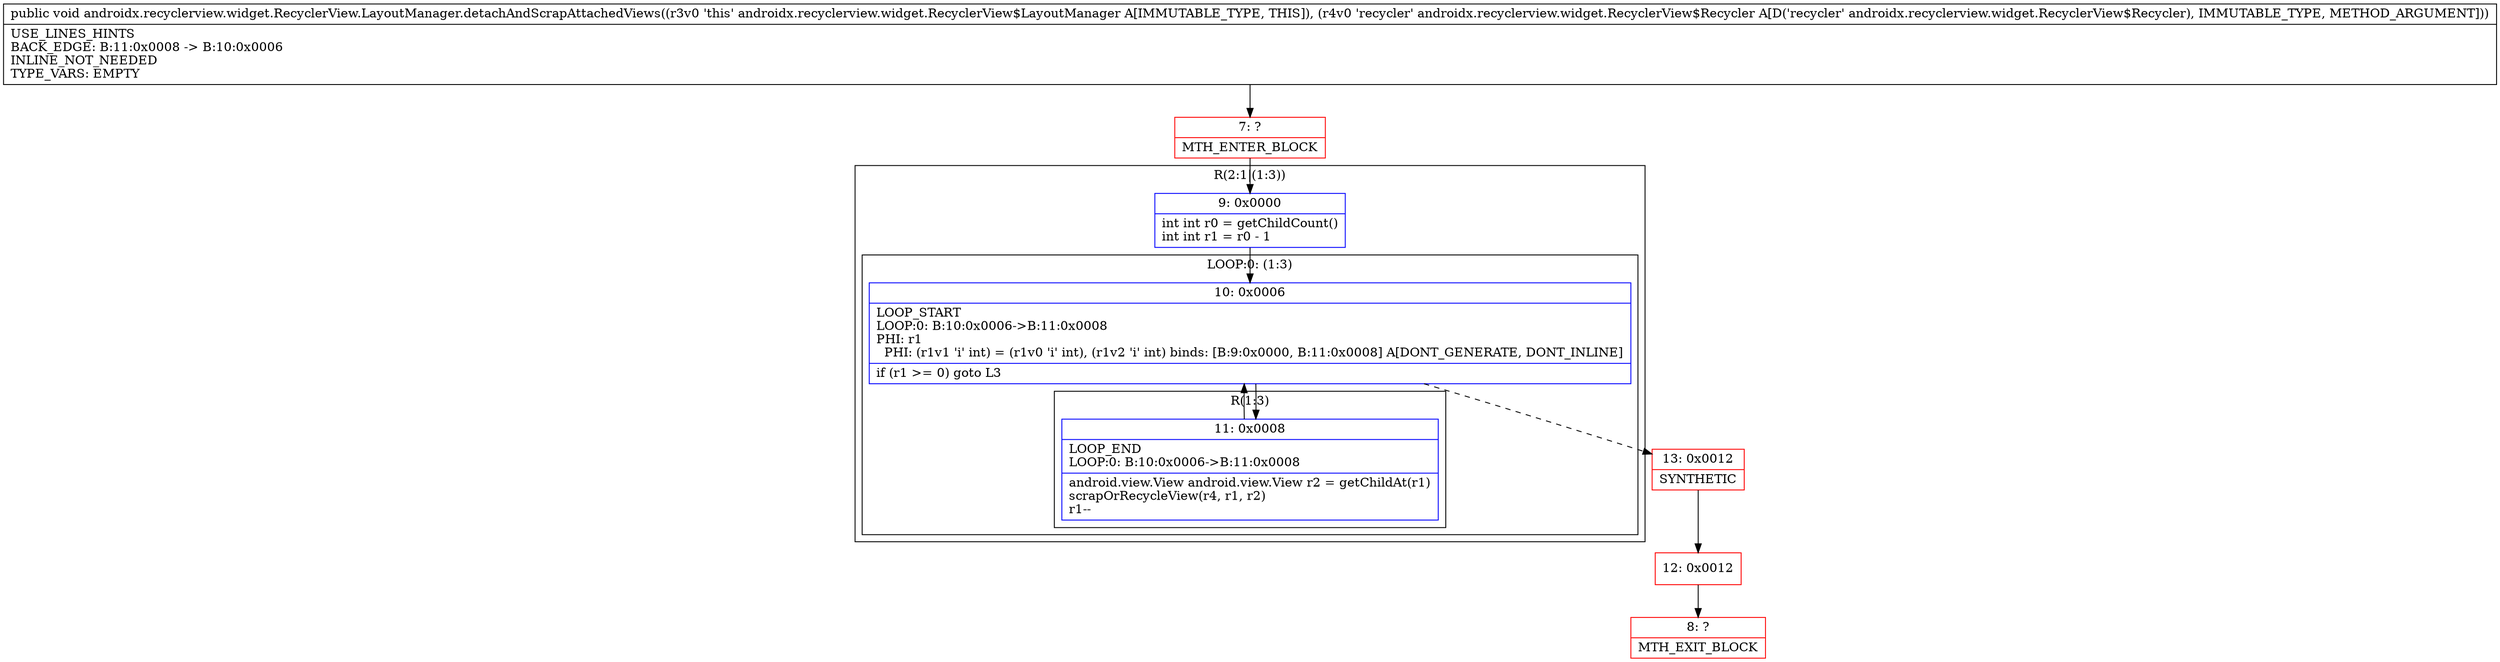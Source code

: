 digraph "CFG forandroidx.recyclerview.widget.RecyclerView.LayoutManager.detachAndScrapAttachedViews(Landroidx\/recyclerview\/widget\/RecyclerView$Recycler;)V" {
subgraph cluster_Region_431632594 {
label = "R(2:1|(1:3))";
node [shape=record,color=blue];
Node_9 [shape=record,label="{9\:\ 0x0000|int int r0 = getChildCount()\lint int r1 = r0 \- 1\l}"];
subgraph cluster_LoopRegion_2073620213 {
label = "LOOP:0: (1:3)";
node [shape=record,color=blue];
Node_10 [shape=record,label="{10\:\ 0x0006|LOOP_START\lLOOP:0: B:10:0x0006\-\>B:11:0x0008\lPHI: r1 \l  PHI: (r1v1 'i' int) = (r1v0 'i' int), (r1v2 'i' int) binds: [B:9:0x0000, B:11:0x0008] A[DONT_GENERATE, DONT_INLINE]\l|if (r1 \>= 0) goto L3\l}"];
subgraph cluster_Region_831176028 {
label = "R(1:3)";
node [shape=record,color=blue];
Node_11 [shape=record,label="{11\:\ 0x0008|LOOP_END\lLOOP:0: B:10:0x0006\-\>B:11:0x0008\l|android.view.View android.view.View r2 = getChildAt(r1)\lscrapOrRecycleView(r4, r1, r2)\lr1\-\-\l}"];
}
}
}
Node_7 [shape=record,color=red,label="{7\:\ ?|MTH_ENTER_BLOCK\l}"];
Node_13 [shape=record,color=red,label="{13\:\ 0x0012|SYNTHETIC\l}"];
Node_12 [shape=record,color=red,label="{12\:\ 0x0012}"];
Node_8 [shape=record,color=red,label="{8\:\ ?|MTH_EXIT_BLOCK\l}"];
MethodNode[shape=record,label="{public void androidx.recyclerview.widget.RecyclerView.LayoutManager.detachAndScrapAttachedViews((r3v0 'this' androidx.recyclerview.widget.RecyclerView$LayoutManager A[IMMUTABLE_TYPE, THIS]), (r4v0 'recycler' androidx.recyclerview.widget.RecyclerView$Recycler A[D('recycler' androidx.recyclerview.widget.RecyclerView$Recycler), IMMUTABLE_TYPE, METHOD_ARGUMENT]))  | USE_LINES_HINTS\lBACK_EDGE: B:11:0x0008 \-\> B:10:0x0006\lINLINE_NOT_NEEDED\lTYPE_VARS: EMPTY\l}"];
MethodNode -> Node_7;Node_9 -> Node_10;
Node_10 -> Node_11;
Node_10 -> Node_13[style=dashed];
Node_11 -> Node_10;
Node_7 -> Node_9;
Node_13 -> Node_12;
Node_12 -> Node_8;
}

